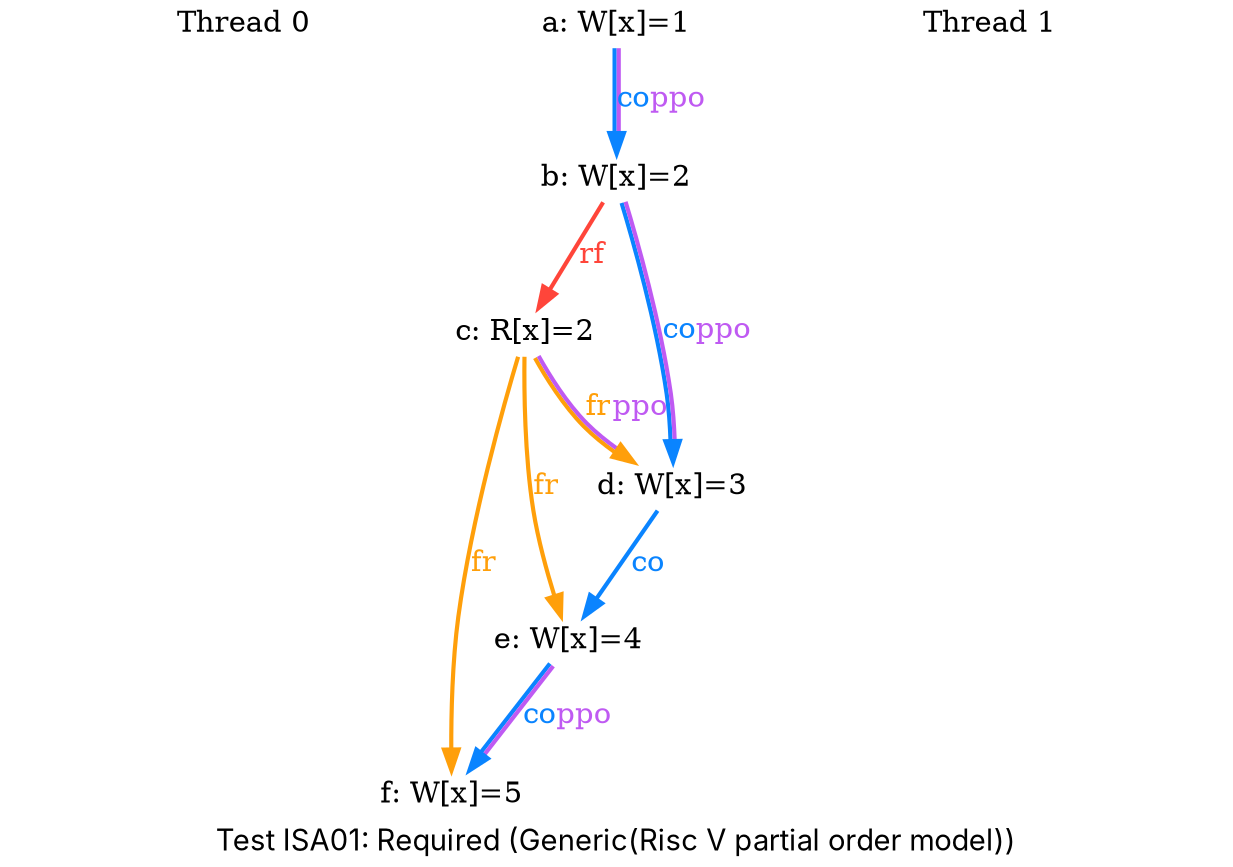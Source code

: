 digraph G {

splines=spline;
pad="0.000000";
fontname="SF Pro Display";

/* legend */
fontsize=14;
label="Test ISA01: Required (Generic(Risc V partial order model))";


/* the unlocked events */
proc0_label_node [shape=none, fontsize=14, label="Thread 0", pos="1.000000,4.050000!", fixedsize=true, width=3.250000, height=0.281250]
eiid0 [label="a: W[x]=1", shape="none", fontsize=14, pos="1.000000,3.375000!", fixedsize="false", height="0.194444", width="1.166667"];
eiid1 [label="b: W[x]=2", shape="none", fontsize=14, pos="1.000000,2.250000!", fixedsize="false", height="0.194444", width="1.166667"];
eiid2 [label="c: R[x]=2", shape="none", fontsize=14, pos="1.000000,1.125000!", fixedsize="false", height="0.194444", width="1.166667"];
eiid3 [label="d: W[x]=3", shape="none", fontsize=14, pos="1.000000,0.000000!", fixedsize="false", height="0.194444", width="1.166667"];
proc1_label_node [shape=none, fontsize=14, label="Thread 1", pos="6.000000,4.050000!", fixedsize=true, width=3.250000, height=0.281250]
eiid4 [label="e: W[x]=4", shape="none", fontsize=14, pos="6.000000,3.375000!", fixedsize="false", height="0.194444", width="1.166667"];
eiid5 [label="f: W[x]=5", shape="none", fontsize=14, pos="6.000000,2.250000!", fixedsize="false", height="0.194444", width="1.166667"];

/* the intra_causality_data edges */


/* the intra_causality_control edges */

/* the poi edges */
/* the rfmap edges */


/* The viewed-before edges */
eiid0 -> eiid1 [label=<<font color="#0A84FF">co</font><font color="#BF5AF2">ppo</font>>, color="#0A84FF:#BF5AF2", fontsize=14, penwidth="2.000000", arrowsize="1.000000"];
eiid1 -> eiid2 [label=<<font color="#FF453A">rf</font>>, color="#FF453A", fontsize=14, penwidth="2.000000", arrowsize="1.000000"];
eiid1 -> eiid3 [label=<<font color="#0A84FF">co</font><font color="#BF5AF2">ppo</font>>, color="#0A84FF:#BF5AF2", fontsize=14, penwidth="2.000000", arrowsize="1.000000"];
eiid2 -> eiid3 [label=<<font color="#FF9F0A">fr</font><font color="#BF5AF2">ppo</font>>, color="#FF9F0A:#BF5AF2", fontsize=14, penwidth="2.000000", arrowsize="1.000000"];
eiid2 -> eiid4 [label=<<font color="#FF9F0A">fr</font>>, color="#FF9F0A", fontsize=14, penwidth="2.000000", arrowsize="1.000000"];
eiid2 -> eiid5 [label=<<font color="#FF9F0A">fr</font>>, color="#FF9F0A", fontsize=14, penwidth="2.000000", arrowsize="1.000000"];
eiid3 -> eiid4 [label=<<font color="#0A84FF">co</font>>, color="#0A84FF", fontsize=14, penwidth="2.000000", arrowsize="1.000000"];
eiid4 -> eiid5 [label=<<font color="#0A84FF">co</font><font color="#BF5AF2">ppo</font>>, color="#0A84FF:#BF5AF2", fontsize=14, penwidth="2.000000", arrowsize="1.000000"];
}
